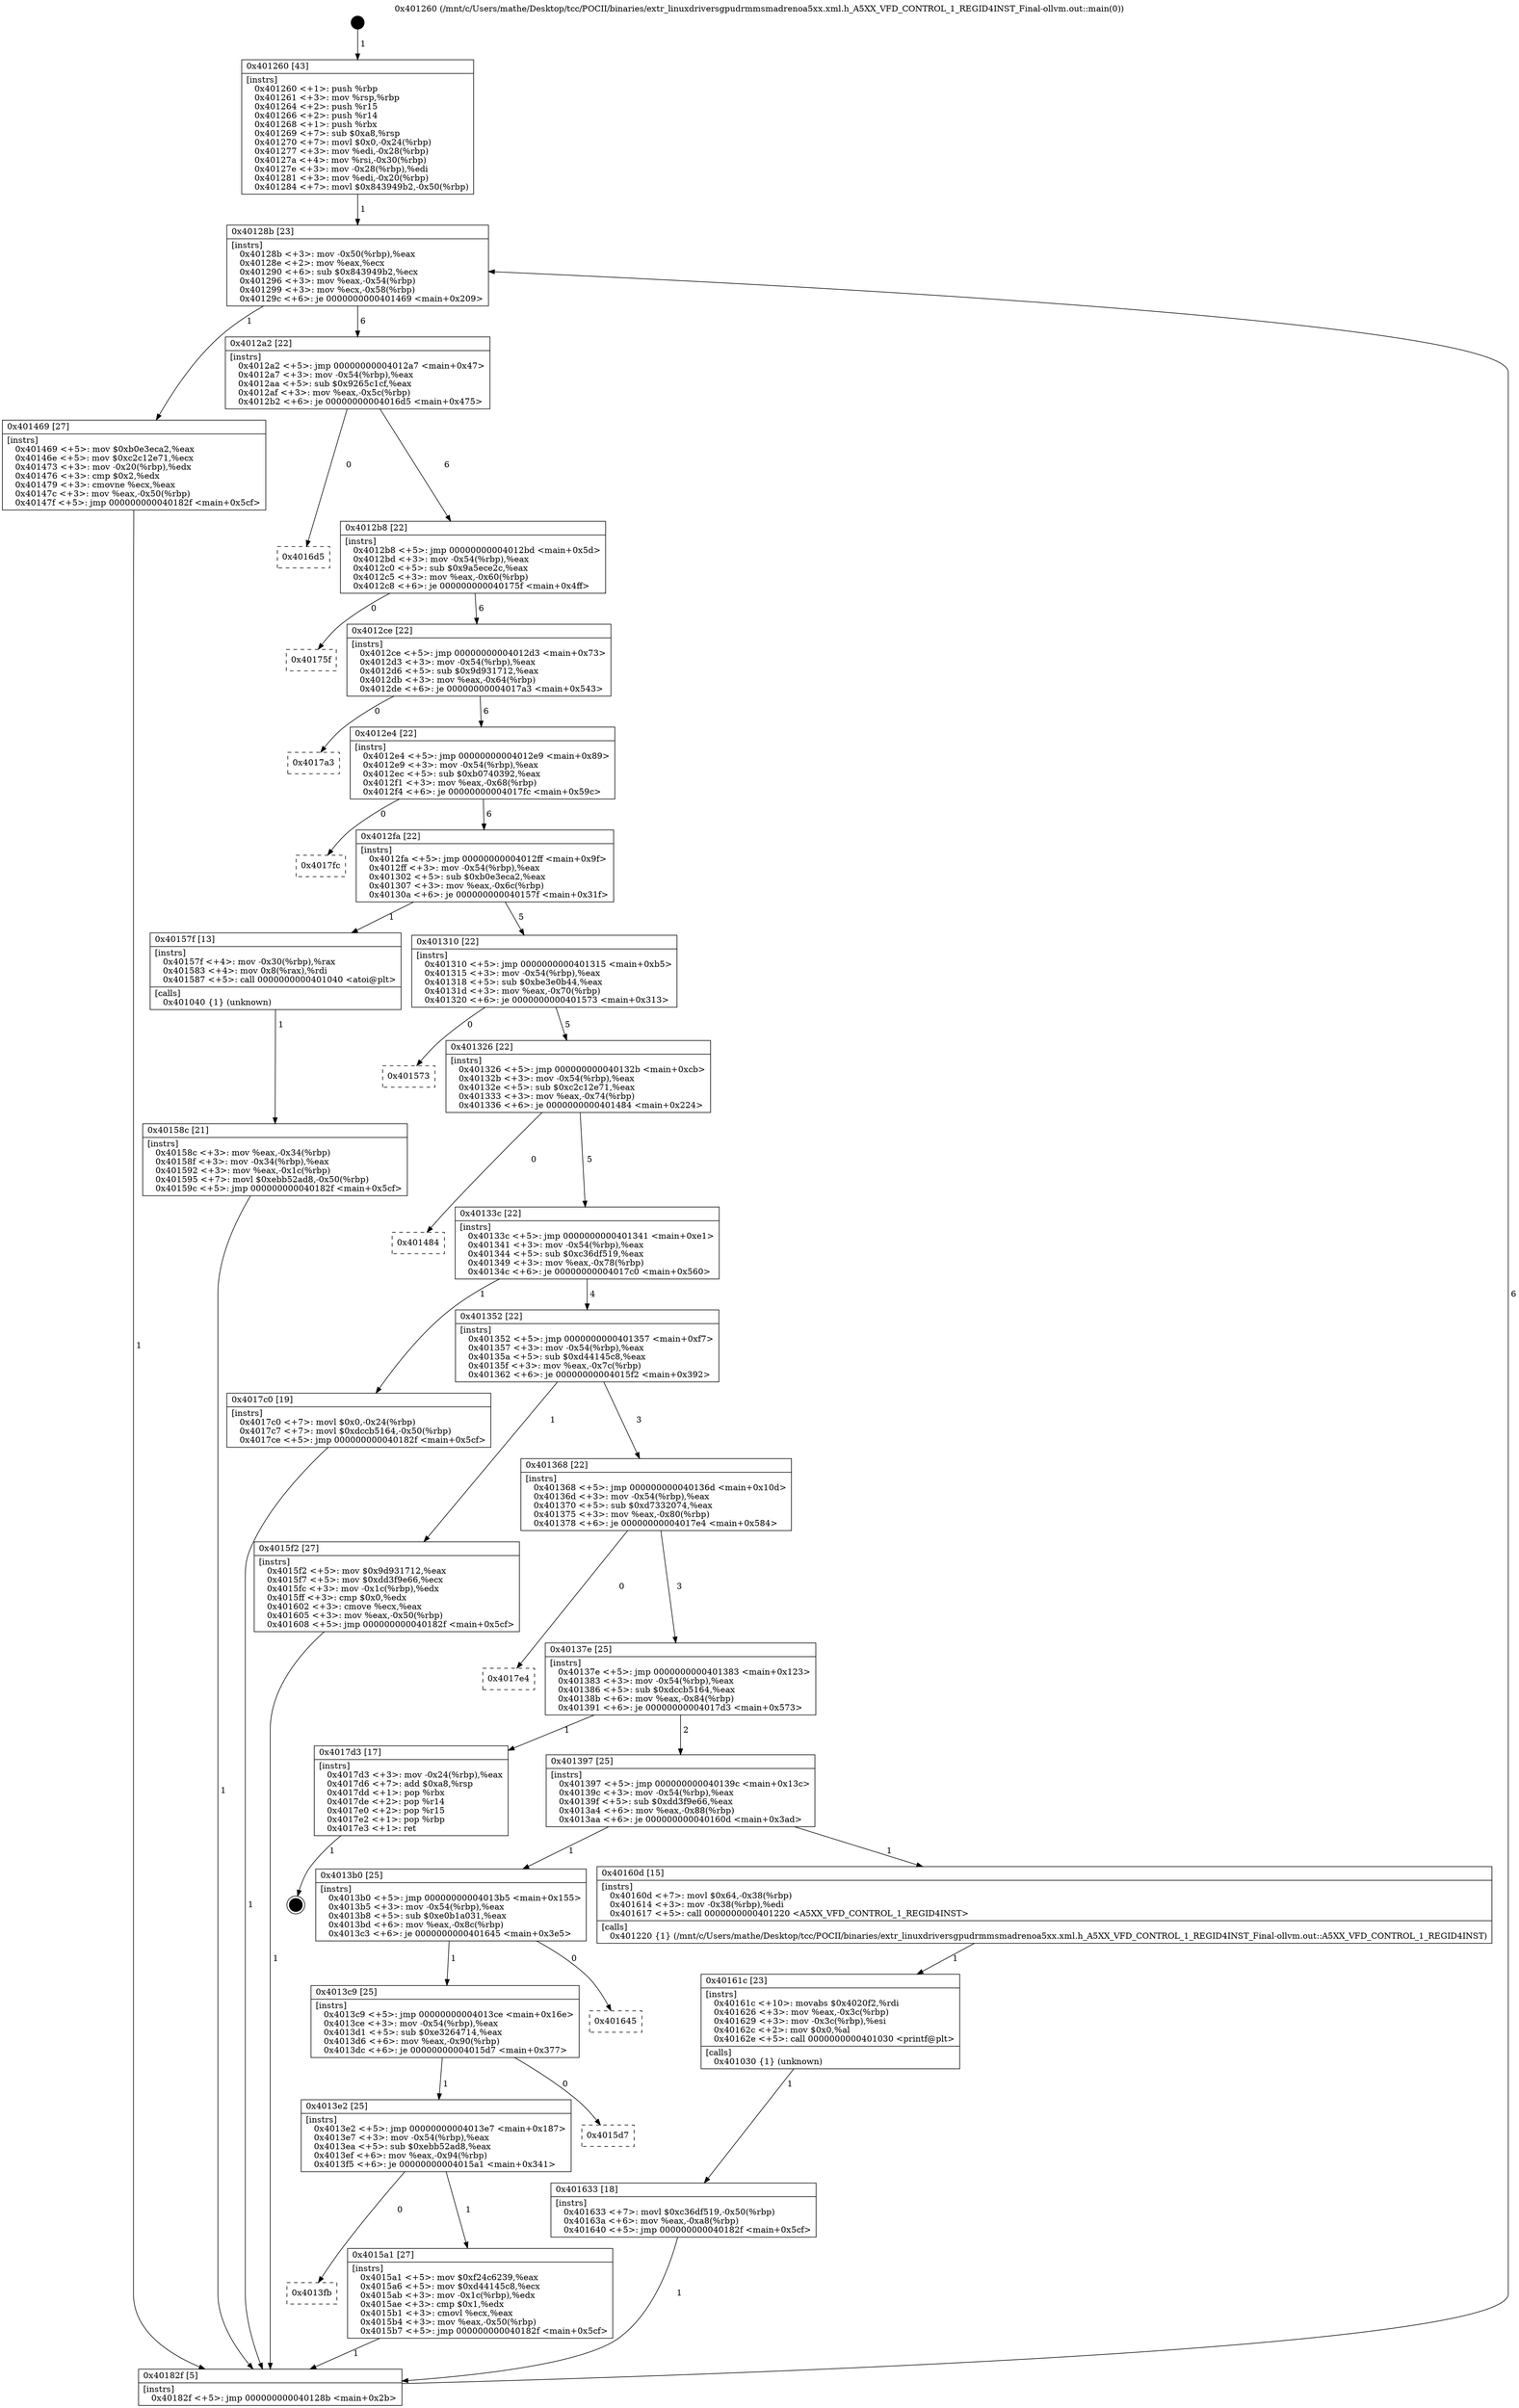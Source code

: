 digraph "0x401260" {
  label = "0x401260 (/mnt/c/Users/mathe/Desktop/tcc/POCII/binaries/extr_linuxdriversgpudrmmsmadrenoa5xx.xml.h_A5XX_VFD_CONTROL_1_REGID4INST_Final-ollvm.out::main(0))"
  labelloc = "t"
  node[shape=record]

  Entry [label="",width=0.3,height=0.3,shape=circle,fillcolor=black,style=filled]
  "0x40128b" [label="{
     0x40128b [23]\l
     | [instrs]\l
     &nbsp;&nbsp;0x40128b \<+3\>: mov -0x50(%rbp),%eax\l
     &nbsp;&nbsp;0x40128e \<+2\>: mov %eax,%ecx\l
     &nbsp;&nbsp;0x401290 \<+6\>: sub $0x843949b2,%ecx\l
     &nbsp;&nbsp;0x401296 \<+3\>: mov %eax,-0x54(%rbp)\l
     &nbsp;&nbsp;0x401299 \<+3\>: mov %ecx,-0x58(%rbp)\l
     &nbsp;&nbsp;0x40129c \<+6\>: je 0000000000401469 \<main+0x209\>\l
  }"]
  "0x401469" [label="{
     0x401469 [27]\l
     | [instrs]\l
     &nbsp;&nbsp;0x401469 \<+5\>: mov $0xb0e3eca2,%eax\l
     &nbsp;&nbsp;0x40146e \<+5\>: mov $0xc2c12e71,%ecx\l
     &nbsp;&nbsp;0x401473 \<+3\>: mov -0x20(%rbp),%edx\l
     &nbsp;&nbsp;0x401476 \<+3\>: cmp $0x2,%edx\l
     &nbsp;&nbsp;0x401479 \<+3\>: cmovne %ecx,%eax\l
     &nbsp;&nbsp;0x40147c \<+3\>: mov %eax,-0x50(%rbp)\l
     &nbsp;&nbsp;0x40147f \<+5\>: jmp 000000000040182f \<main+0x5cf\>\l
  }"]
  "0x4012a2" [label="{
     0x4012a2 [22]\l
     | [instrs]\l
     &nbsp;&nbsp;0x4012a2 \<+5\>: jmp 00000000004012a7 \<main+0x47\>\l
     &nbsp;&nbsp;0x4012a7 \<+3\>: mov -0x54(%rbp),%eax\l
     &nbsp;&nbsp;0x4012aa \<+5\>: sub $0x9265c1cf,%eax\l
     &nbsp;&nbsp;0x4012af \<+3\>: mov %eax,-0x5c(%rbp)\l
     &nbsp;&nbsp;0x4012b2 \<+6\>: je 00000000004016d5 \<main+0x475\>\l
  }"]
  "0x40182f" [label="{
     0x40182f [5]\l
     | [instrs]\l
     &nbsp;&nbsp;0x40182f \<+5\>: jmp 000000000040128b \<main+0x2b\>\l
  }"]
  "0x401260" [label="{
     0x401260 [43]\l
     | [instrs]\l
     &nbsp;&nbsp;0x401260 \<+1\>: push %rbp\l
     &nbsp;&nbsp;0x401261 \<+3\>: mov %rsp,%rbp\l
     &nbsp;&nbsp;0x401264 \<+2\>: push %r15\l
     &nbsp;&nbsp;0x401266 \<+2\>: push %r14\l
     &nbsp;&nbsp;0x401268 \<+1\>: push %rbx\l
     &nbsp;&nbsp;0x401269 \<+7\>: sub $0xa8,%rsp\l
     &nbsp;&nbsp;0x401270 \<+7\>: movl $0x0,-0x24(%rbp)\l
     &nbsp;&nbsp;0x401277 \<+3\>: mov %edi,-0x28(%rbp)\l
     &nbsp;&nbsp;0x40127a \<+4\>: mov %rsi,-0x30(%rbp)\l
     &nbsp;&nbsp;0x40127e \<+3\>: mov -0x28(%rbp),%edi\l
     &nbsp;&nbsp;0x401281 \<+3\>: mov %edi,-0x20(%rbp)\l
     &nbsp;&nbsp;0x401284 \<+7\>: movl $0x843949b2,-0x50(%rbp)\l
  }"]
  Exit [label="",width=0.3,height=0.3,shape=circle,fillcolor=black,style=filled,peripheries=2]
  "0x4016d5" [label="{
     0x4016d5\l
  }", style=dashed]
  "0x4012b8" [label="{
     0x4012b8 [22]\l
     | [instrs]\l
     &nbsp;&nbsp;0x4012b8 \<+5\>: jmp 00000000004012bd \<main+0x5d\>\l
     &nbsp;&nbsp;0x4012bd \<+3\>: mov -0x54(%rbp),%eax\l
     &nbsp;&nbsp;0x4012c0 \<+5\>: sub $0x9a5ece2c,%eax\l
     &nbsp;&nbsp;0x4012c5 \<+3\>: mov %eax,-0x60(%rbp)\l
     &nbsp;&nbsp;0x4012c8 \<+6\>: je 000000000040175f \<main+0x4ff\>\l
  }"]
  "0x401633" [label="{
     0x401633 [18]\l
     | [instrs]\l
     &nbsp;&nbsp;0x401633 \<+7\>: movl $0xc36df519,-0x50(%rbp)\l
     &nbsp;&nbsp;0x40163a \<+6\>: mov %eax,-0xa8(%rbp)\l
     &nbsp;&nbsp;0x401640 \<+5\>: jmp 000000000040182f \<main+0x5cf\>\l
  }"]
  "0x40175f" [label="{
     0x40175f\l
  }", style=dashed]
  "0x4012ce" [label="{
     0x4012ce [22]\l
     | [instrs]\l
     &nbsp;&nbsp;0x4012ce \<+5\>: jmp 00000000004012d3 \<main+0x73\>\l
     &nbsp;&nbsp;0x4012d3 \<+3\>: mov -0x54(%rbp),%eax\l
     &nbsp;&nbsp;0x4012d6 \<+5\>: sub $0x9d931712,%eax\l
     &nbsp;&nbsp;0x4012db \<+3\>: mov %eax,-0x64(%rbp)\l
     &nbsp;&nbsp;0x4012de \<+6\>: je 00000000004017a3 \<main+0x543\>\l
  }"]
  "0x40161c" [label="{
     0x40161c [23]\l
     | [instrs]\l
     &nbsp;&nbsp;0x40161c \<+10\>: movabs $0x4020f2,%rdi\l
     &nbsp;&nbsp;0x401626 \<+3\>: mov %eax,-0x3c(%rbp)\l
     &nbsp;&nbsp;0x401629 \<+3\>: mov -0x3c(%rbp),%esi\l
     &nbsp;&nbsp;0x40162c \<+2\>: mov $0x0,%al\l
     &nbsp;&nbsp;0x40162e \<+5\>: call 0000000000401030 \<printf@plt\>\l
     | [calls]\l
     &nbsp;&nbsp;0x401030 \{1\} (unknown)\l
  }"]
  "0x4017a3" [label="{
     0x4017a3\l
  }", style=dashed]
  "0x4012e4" [label="{
     0x4012e4 [22]\l
     | [instrs]\l
     &nbsp;&nbsp;0x4012e4 \<+5\>: jmp 00000000004012e9 \<main+0x89\>\l
     &nbsp;&nbsp;0x4012e9 \<+3\>: mov -0x54(%rbp),%eax\l
     &nbsp;&nbsp;0x4012ec \<+5\>: sub $0xb0740392,%eax\l
     &nbsp;&nbsp;0x4012f1 \<+3\>: mov %eax,-0x68(%rbp)\l
     &nbsp;&nbsp;0x4012f4 \<+6\>: je 00000000004017fc \<main+0x59c\>\l
  }"]
  "0x4013fb" [label="{
     0x4013fb\l
  }", style=dashed]
  "0x4017fc" [label="{
     0x4017fc\l
  }", style=dashed]
  "0x4012fa" [label="{
     0x4012fa [22]\l
     | [instrs]\l
     &nbsp;&nbsp;0x4012fa \<+5\>: jmp 00000000004012ff \<main+0x9f\>\l
     &nbsp;&nbsp;0x4012ff \<+3\>: mov -0x54(%rbp),%eax\l
     &nbsp;&nbsp;0x401302 \<+5\>: sub $0xb0e3eca2,%eax\l
     &nbsp;&nbsp;0x401307 \<+3\>: mov %eax,-0x6c(%rbp)\l
     &nbsp;&nbsp;0x40130a \<+6\>: je 000000000040157f \<main+0x31f\>\l
  }"]
  "0x4015a1" [label="{
     0x4015a1 [27]\l
     | [instrs]\l
     &nbsp;&nbsp;0x4015a1 \<+5\>: mov $0xf24c6239,%eax\l
     &nbsp;&nbsp;0x4015a6 \<+5\>: mov $0xd44145c8,%ecx\l
     &nbsp;&nbsp;0x4015ab \<+3\>: mov -0x1c(%rbp),%edx\l
     &nbsp;&nbsp;0x4015ae \<+3\>: cmp $0x1,%edx\l
     &nbsp;&nbsp;0x4015b1 \<+3\>: cmovl %ecx,%eax\l
     &nbsp;&nbsp;0x4015b4 \<+3\>: mov %eax,-0x50(%rbp)\l
     &nbsp;&nbsp;0x4015b7 \<+5\>: jmp 000000000040182f \<main+0x5cf\>\l
  }"]
  "0x40157f" [label="{
     0x40157f [13]\l
     | [instrs]\l
     &nbsp;&nbsp;0x40157f \<+4\>: mov -0x30(%rbp),%rax\l
     &nbsp;&nbsp;0x401583 \<+4\>: mov 0x8(%rax),%rdi\l
     &nbsp;&nbsp;0x401587 \<+5\>: call 0000000000401040 \<atoi@plt\>\l
     | [calls]\l
     &nbsp;&nbsp;0x401040 \{1\} (unknown)\l
  }"]
  "0x401310" [label="{
     0x401310 [22]\l
     | [instrs]\l
     &nbsp;&nbsp;0x401310 \<+5\>: jmp 0000000000401315 \<main+0xb5\>\l
     &nbsp;&nbsp;0x401315 \<+3\>: mov -0x54(%rbp),%eax\l
     &nbsp;&nbsp;0x401318 \<+5\>: sub $0xbe3e0b44,%eax\l
     &nbsp;&nbsp;0x40131d \<+3\>: mov %eax,-0x70(%rbp)\l
     &nbsp;&nbsp;0x401320 \<+6\>: je 0000000000401573 \<main+0x313\>\l
  }"]
  "0x40158c" [label="{
     0x40158c [21]\l
     | [instrs]\l
     &nbsp;&nbsp;0x40158c \<+3\>: mov %eax,-0x34(%rbp)\l
     &nbsp;&nbsp;0x40158f \<+3\>: mov -0x34(%rbp),%eax\l
     &nbsp;&nbsp;0x401592 \<+3\>: mov %eax,-0x1c(%rbp)\l
     &nbsp;&nbsp;0x401595 \<+7\>: movl $0xebb52ad8,-0x50(%rbp)\l
     &nbsp;&nbsp;0x40159c \<+5\>: jmp 000000000040182f \<main+0x5cf\>\l
  }"]
  "0x4013e2" [label="{
     0x4013e2 [25]\l
     | [instrs]\l
     &nbsp;&nbsp;0x4013e2 \<+5\>: jmp 00000000004013e7 \<main+0x187\>\l
     &nbsp;&nbsp;0x4013e7 \<+3\>: mov -0x54(%rbp),%eax\l
     &nbsp;&nbsp;0x4013ea \<+5\>: sub $0xebb52ad8,%eax\l
     &nbsp;&nbsp;0x4013ef \<+6\>: mov %eax,-0x94(%rbp)\l
     &nbsp;&nbsp;0x4013f5 \<+6\>: je 00000000004015a1 \<main+0x341\>\l
  }"]
  "0x401573" [label="{
     0x401573\l
  }", style=dashed]
  "0x401326" [label="{
     0x401326 [22]\l
     | [instrs]\l
     &nbsp;&nbsp;0x401326 \<+5\>: jmp 000000000040132b \<main+0xcb\>\l
     &nbsp;&nbsp;0x40132b \<+3\>: mov -0x54(%rbp),%eax\l
     &nbsp;&nbsp;0x40132e \<+5\>: sub $0xc2c12e71,%eax\l
     &nbsp;&nbsp;0x401333 \<+3\>: mov %eax,-0x74(%rbp)\l
     &nbsp;&nbsp;0x401336 \<+6\>: je 0000000000401484 \<main+0x224\>\l
  }"]
  "0x4015d7" [label="{
     0x4015d7\l
  }", style=dashed]
  "0x401484" [label="{
     0x401484\l
  }", style=dashed]
  "0x40133c" [label="{
     0x40133c [22]\l
     | [instrs]\l
     &nbsp;&nbsp;0x40133c \<+5\>: jmp 0000000000401341 \<main+0xe1\>\l
     &nbsp;&nbsp;0x401341 \<+3\>: mov -0x54(%rbp),%eax\l
     &nbsp;&nbsp;0x401344 \<+5\>: sub $0xc36df519,%eax\l
     &nbsp;&nbsp;0x401349 \<+3\>: mov %eax,-0x78(%rbp)\l
     &nbsp;&nbsp;0x40134c \<+6\>: je 00000000004017c0 \<main+0x560\>\l
  }"]
  "0x4013c9" [label="{
     0x4013c9 [25]\l
     | [instrs]\l
     &nbsp;&nbsp;0x4013c9 \<+5\>: jmp 00000000004013ce \<main+0x16e\>\l
     &nbsp;&nbsp;0x4013ce \<+3\>: mov -0x54(%rbp),%eax\l
     &nbsp;&nbsp;0x4013d1 \<+5\>: sub $0xe3264714,%eax\l
     &nbsp;&nbsp;0x4013d6 \<+6\>: mov %eax,-0x90(%rbp)\l
     &nbsp;&nbsp;0x4013dc \<+6\>: je 00000000004015d7 \<main+0x377\>\l
  }"]
  "0x4017c0" [label="{
     0x4017c0 [19]\l
     | [instrs]\l
     &nbsp;&nbsp;0x4017c0 \<+7\>: movl $0x0,-0x24(%rbp)\l
     &nbsp;&nbsp;0x4017c7 \<+7\>: movl $0xdccb5164,-0x50(%rbp)\l
     &nbsp;&nbsp;0x4017ce \<+5\>: jmp 000000000040182f \<main+0x5cf\>\l
  }"]
  "0x401352" [label="{
     0x401352 [22]\l
     | [instrs]\l
     &nbsp;&nbsp;0x401352 \<+5\>: jmp 0000000000401357 \<main+0xf7\>\l
     &nbsp;&nbsp;0x401357 \<+3\>: mov -0x54(%rbp),%eax\l
     &nbsp;&nbsp;0x40135a \<+5\>: sub $0xd44145c8,%eax\l
     &nbsp;&nbsp;0x40135f \<+3\>: mov %eax,-0x7c(%rbp)\l
     &nbsp;&nbsp;0x401362 \<+6\>: je 00000000004015f2 \<main+0x392\>\l
  }"]
  "0x401645" [label="{
     0x401645\l
  }", style=dashed]
  "0x4015f2" [label="{
     0x4015f2 [27]\l
     | [instrs]\l
     &nbsp;&nbsp;0x4015f2 \<+5\>: mov $0x9d931712,%eax\l
     &nbsp;&nbsp;0x4015f7 \<+5\>: mov $0xdd3f9e66,%ecx\l
     &nbsp;&nbsp;0x4015fc \<+3\>: mov -0x1c(%rbp),%edx\l
     &nbsp;&nbsp;0x4015ff \<+3\>: cmp $0x0,%edx\l
     &nbsp;&nbsp;0x401602 \<+3\>: cmove %ecx,%eax\l
     &nbsp;&nbsp;0x401605 \<+3\>: mov %eax,-0x50(%rbp)\l
     &nbsp;&nbsp;0x401608 \<+5\>: jmp 000000000040182f \<main+0x5cf\>\l
  }"]
  "0x401368" [label="{
     0x401368 [22]\l
     | [instrs]\l
     &nbsp;&nbsp;0x401368 \<+5\>: jmp 000000000040136d \<main+0x10d\>\l
     &nbsp;&nbsp;0x40136d \<+3\>: mov -0x54(%rbp),%eax\l
     &nbsp;&nbsp;0x401370 \<+5\>: sub $0xd7332074,%eax\l
     &nbsp;&nbsp;0x401375 \<+3\>: mov %eax,-0x80(%rbp)\l
     &nbsp;&nbsp;0x401378 \<+6\>: je 00000000004017e4 \<main+0x584\>\l
  }"]
  "0x4013b0" [label="{
     0x4013b0 [25]\l
     | [instrs]\l
     &nbsp;&nbsp;0x4013b0 \<+5\>: jmp 00000000004013b5 \<main+0x155\>\l
     &nbsp;&nbsp;0x4013b5 \<+3\>: mov -0x54(%rbp),%eax\l
     &nbsp;&nbsp;0x4013b8 \<+5\>: sub $0xe0b1a031,%eax\l
     &nbsp;&nbsp;0x4013bd \<+6\>: mov %eax,-0x8c(%rbp)\l
     &nbsp;&nbsp;0x4013c3 \<+6\>: je 0000000000401645 \<main+0x3e5\>\l
  }"]
  "0x4017e4" [label="{
     0x4017e4\l
  }", style=dashed]
  "0x40137e" [label="{
     0x40137e [25]\l
     | [instrs]\l
     &nbsp;&nbsp;0x40137e \<+5\>: jmp 0000000000401383 \<main+0x123\>\l
     &nbsp;&nbsp;0x401383 \<+3\>: mov -0x54(%rbp),%eax\l
     &nbsp;&nbsp;0x401386 \<+5\>: sub $0xdccb5164,%eax\l
     &nbsp;&nbsp;0x40138b \<+6\>: mov %eax,-0x84(%rbp)\l
     &nbsp;&nbsp;0x401391 \<+6\>: je 00000000004017d3 \<main+0x573\>\l
  }"]
  "0x40160d" [label="{
     0x40160d [15]\l
     | [instrs]\l
     &nbsp;&nbsp;0x40160d \<+7\>: movl $0x64,-0x38(%rbp)\l
     &nbsp;&nbsp;0x401614 \<+3\>: mov -0x38(%rbp),%edi\l
     &nbsp;&nbsp;0x401617 \<+5\>: call 0000000000401220 \<A5XX_VFD_CONTROL_1_REGID4INST\>\l
     | [calls]\l
     &nbsp;&nbsp;0x401220 \{1\} (/mnt/c/Users/mathe/Desktop/tcc/POCII/binaries/extr_linuxdriversgpudrmmsmadrenoa5xx.xml.h_A5XX_VFD_CONTROL_1_REGID4INST_Final-ollvm.out::A5XX_VFD_CONTROL_1_REGID4INST)\l
  }"]
  "0x4017d3" [label="{
     0x4017d3 [17]\l
     | [instrs]\l
     &nbsp;&nbsp;0x4017d3 \<+3\>: mov -0x24(%rbp),%eax\l
     &nbsp;&nbsp;0x4017d6 \<+7\>: add $0xa8,%rsp\l
     &nbsp;&nbsp;0x4017dd \<+1\>: pop %rbx\l
     &nbsp;&nbsp;0x4017de \<+2\>: pop %r14\l
     &nbsp;&nbsp;0x4017e0 \<+2\>: pop %r15\l
     &nbsp;&nbsp;0x4017e2 \<+1\>: pop %rbp\l
     &nbsp;&nbsp;0x4017e3 \<+1\>: ret\l
  }"]
  "0x401397" [label="{
     0x401397 [25]\l
     | [instrs]\l
     &nbsp;&nbsp;0x401397 \<+5\>: jmp 000000000040139c \<main+0x13c\>\l
     &nbsp;&nbsp;0x40139c \<+3\>: mov -0x54(%rbp),%eax\l
     &nbsp;&nbsp;0x40139f \<+5\>: sub $0xdd3f9e66,%eax\l
     &nbsp;&nbsp;0x4013a4 \<+6\>: mov %eax,-0x88(%rbp)\l
     &nbsp;&nbsp;0x4013aa \<+6\>: je 000000000040160d \<main+0x3ad\>\l
  }"]
  Entry -> "0x401260" [label=" 1"]
  "0x40128b" -> "0x401469" [label=" 1"]
  "0x40128b" -> "0x4012a2" [label=" 6"]
  "0x401469" -> "0x40182f" [label=" 1"]
  "0x401260" -> "0x40128b" [label=" 1"]
  "0x40182f" -> "0x40128b" [label=" 6"]
  "0x4017d3" -> Exit [label=" 1"]
  "0x4012a2" -> "0x4016d5" [label=" 0"]
  "0x4012a2" -> "0x4012b8" [label=" 6"]
  "0x4017c0" -> "0x40182f" [label=" 1"]
  "0x4012b8" -> "0x40175f" [label=" 0"]
  "0x4012b8" -> "0x4012ce" [label=" 6"]
  "0x401633" -> "0x40182f" [label=" 1"]
  "0x4012ce" -> "0x4017a3" [label=" 0"]
  "0x4012ce" -> "0x4012e4" [label=" 6"]
  "0x40161c" -> "0x401633" [label=" 1"]
  "0x4012e4" -> "0x4017fc" [label=" 0"]
  "0x4012e4" -> "0x4012fa" [label=" 6"]
  "0x40160d" -> "0x40161c" [label=" 1"]
  "0x4012fa" -> "0x40157f" [label=" 1"]
  "0x4012fa" -> "0x401310" [label=" 5"]
  "0x40157f" -> "0x40158c" [label=" 1"]
  "0x40158c" -> "0x40182f" [label=" 1"]
  "0x4015f2" -> "0x40182f" [label=" 1"]
  "0x401310" -> "0x401573" [label=" 0"]
  "0x401310" -> "0x401326" [label=" 5"]
  "0x4013e2" -> "0x4013fb" [label=" 0"]
  "0x401326" -> "0x401484" [label=" 0"]
  "0x401326" -> "0x40133c" [label=" 5"]
  "0x4013e2" -> "0x4015a1" [label=" 1"]
  "0x40133c" -> "0x4017c0" [label=" 1"]
  "0x40133c" -> "0x401352" [label=" 4"]
  "0x4013c9" -> "0x4013e2" [label=" 1"]
  "0x401352" -> "0x4015f2" [label=" 1"]
  "0x401352" -> "0x401368" [label=" 3"]
  "0x4013c9" -> "0x4015d7" [label=" 0"]
  "0x401368" -> "0x4017e4" [label=" 0"]
  "0x401368" -> "0x40137e" [label=" 3"]
  "0x4013b0" -> "0x4013c9" [label=" 1"]
  "0x40137e" -> "0x4017d3" [label=" 1"]
  "0x40137e" -> "0x401397" [label=" 2"]
  "0x4013b0" -> "0x401645" [label=" 0"]
  "0x401397" -> "0x40160d" [label=" 1"]
  "0x401397" -> "0x4013b0" [label=" 1"]
  "0x4015a1" -> "0x40182f" [label=" 1"]
}

